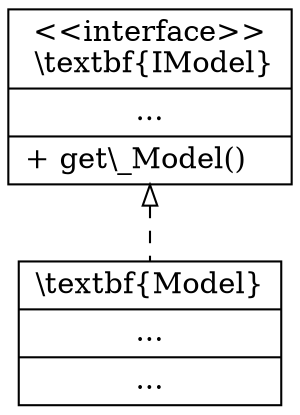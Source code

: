 digraph hierarchy {
	//size="6,6"
	//graph[splines=ortho]
	node[shape=record]//,style=filled,fillcolor=gray95]
	edge[dir=back]
	
	// interfaces
	iModel[label = "{\<\<interface\>\>\n \\textbf\{IModel\} | ... | + get\\_Model()\l}"]
	//iModel [shape=plaintext, label=< 
	//	<TABLE BORDER="0" CELLBORDER="1" CELLSPACING="0" CELLPADDING="0">
	//		<TR><TD PORT="a2" ALIGN="CENTER" SIDES="tlr">
	//			&lt;&lt;interface&gt;&gt;
	//		</TD></TR>
	//		<TR><TD PORT="a2" ALIGN="CENTER" SIDES="lrb">
	//			<B>IModel</B>
	//		</TD></TR>
	//		<TR><TD PORT="line" ALIGN="CENTER" SIDES="lrb">
	//			...
	//		</TD></TR>
	//		<TR><TD PORT="ax" ALIGN="LEFT" SIDES="lrb">
	//			+ path\\_Input
	//		</TD></TR>
	//	</TABLE>>];

	// classes
	cModel[label = "{\\textbf\{Model\} | ... | ...}"]

	// realization
	edge[style=dashed, arrowtail=empty, constraint=false]
	iModel->cModel[constraint=true]

	// aggregation
	edge[style=solid, arrowtail=odiamond, constraint=false]

	// composition
	edge[style=solid, arrowtail=diamond, constraint=false]
}